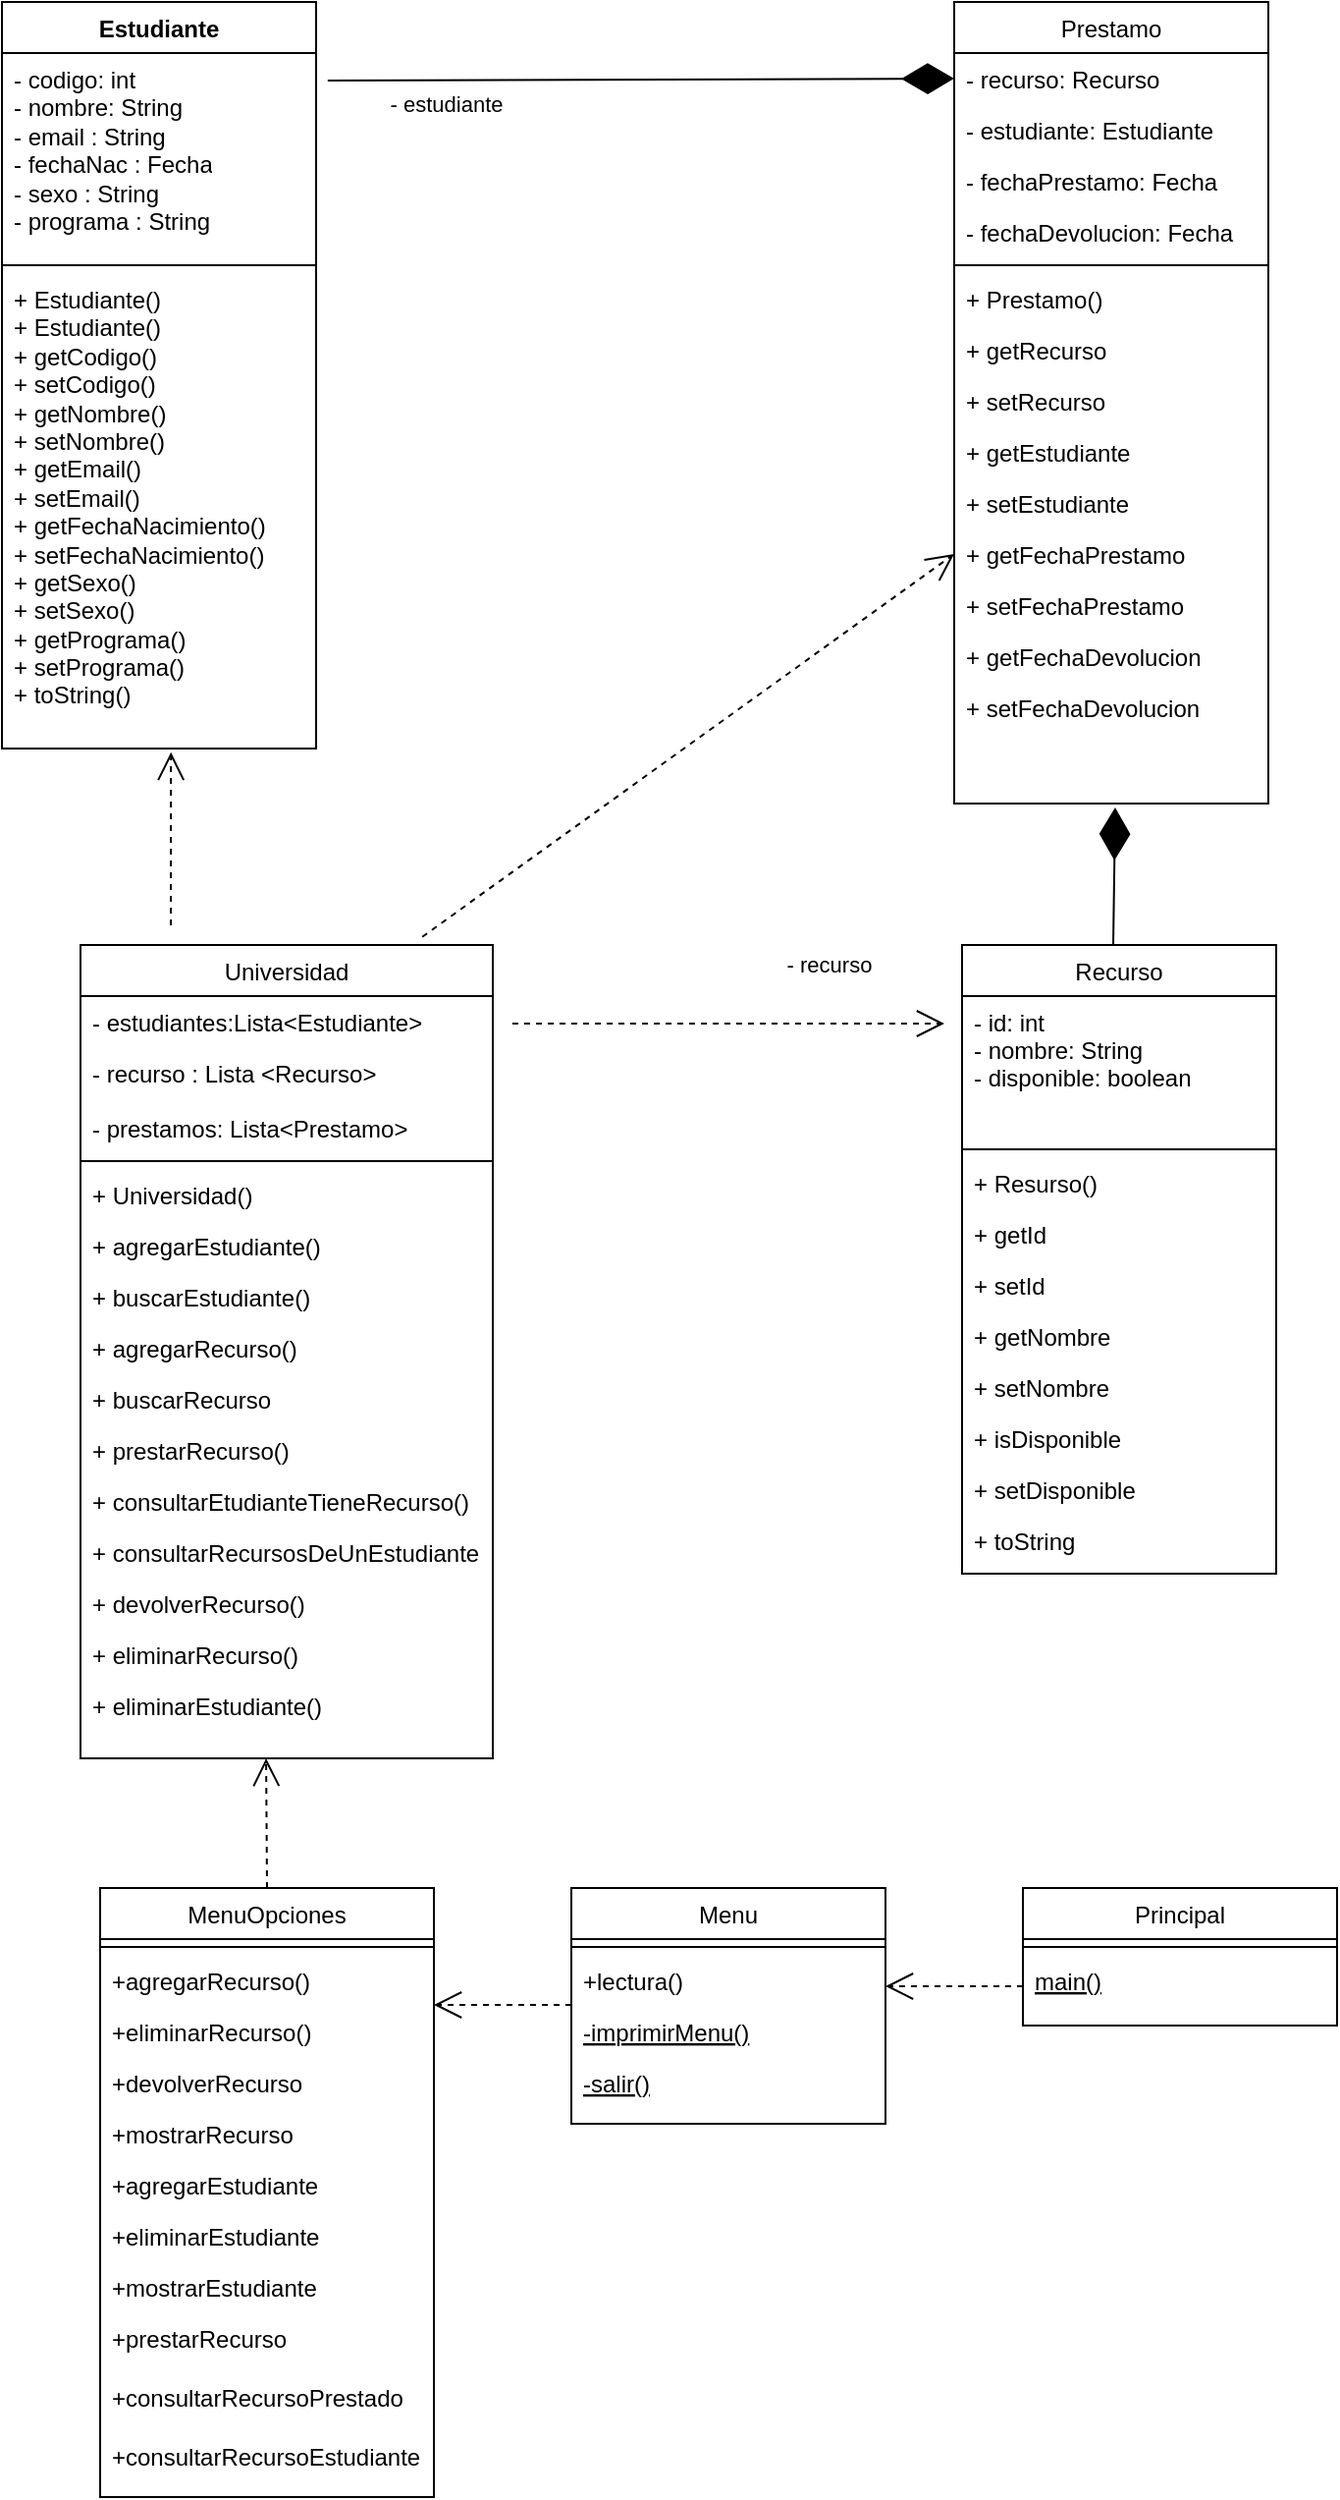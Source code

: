 <mxfile version="24.2.8" type="device">
  <diagram id="C5RBs43oDa-KdzZeNtuy" name="Page-1">
    <mxGraphModel dx="1036" dy="507" grid="1" gridSize="10" guides="1" tooltips="1" connect="1" arrows="1" fold="1" page="1" pageScale="1" pageWidth="827" pageHeight="1169" math="0" shadow="0">
      <root>
        <mxCell id="WIyWlLk6GJQsqaUBKTNV-0" />
        <mxCell id="WIyWlLk6GJQsqaUBKTNV-1" parent="WIyWlLk6GJQsqaUBKTNV-0" />
        <mxCell id="zkfFHV4jXpPFQw0GAbJ--6" value="Universidad" style="swimlane;fontStyle=0;align=center;verticalAlign=top;childLayout=stackLayout;horizontal=1;startSize=26;horizontalStack=0;resizeParent=1;resizeLast=0;collapsible=1;marginBottom=0;rounded=0;shadow=0;strokeWidth=1;" parent="WIyWlLk6GJQsqaUBKTNV-1" vertex="1">
          <mxGeometry x="70" y="520" width="210" height="414" as="geometry">
            <mxRectangle x="130" y="380" width="160" height="26" as="alternateBounds" />
          </mxGeometry>
        </mxCell>
        <mxCell id="zkfFHV4jXpPFQw0GAbJ--7" value="- estudiantes:Lista&lt;Estudiante&gt;" style="text;align=left;verticalAlign=top;spacingLeft=4;spacingRight=4;overflow=hidden;rotatable=0;points=[[0,0.5],[1,0.5]];portConstraint=eastwest;" parent="zkfFHV4jXpPFQw0GAbJ--6" vertex="1">
          <mxGeometry y="26" width="210" height="26" as="geometry" />
        </mxCell>
        <mxCell id="zkfFHV4jXpPFQw0GAbJ--8" value="- recurso : Lista &lt;Recurso&gt;" style="text;align=left;verticalAlign=top;spacingLeft=4;spacingRight=4;overflow=hidden;rotatable=0;points=[[0,0.5],[1,0.5]];portConstraint=eastwest;rounded=0;shadow=0;html=0;" parent="zkfFHV4jXpPFQw0GAbJ--6" vertex="1">
          <mxGeometry y="52" width="210" height="28" as="geometry" />
        </mxCell>
        <mxCell id="zkfFHV4jXpPFQw0GAbJ--11" value="- prestamos: Lista&lt;Prestamo&gt;" style="text;align=left;verticalAlign=top;spacingLeft=4;spacingRight=4;overflow=hidden;rotatable=0;points=[[0,0.5],[1,0.5]];portConstraint=eastwest;" parent="zkfFHV4jXpPFQw0GAbJ--6" vertex="1">
          <mxGeometry y="80" width="210" height="26" as="geometry" />
        </mxCell>
        <mxCell id="zkfFHV4jXpPFQw0GAbJ--9" value="" style="line;html=1;strokeWidth=1;align=left;verticalAlign=middle;spacingTop=-1;spacingLeft=3;spacingRight=3;rotatable=0;labelPosition=right;points=[];portConstraint=eastwest;" parent="zkfFHV4jXpPFQw0GAbJ--6" vertex="1">
          <mxGeometry y="106" width="210" height="8" as="geometry" />
        </mxCell>
        <mxCell id="8ukWvMhZ42zv79npzPIt-25" value="+ Universidad()" style="text;align=left;verticalAlign=top;spacingLeft=4;spacingRight=4;overflow=hidden;rotatable=0;points=[[0,0.5],[1,0.5]];portConstraint=eastwest;" parent="zkfFHV4jXpPFQw0GAbJ--6" vertex="1">
          <mxGeometry y="114" width="210" height="26" as="geometry" />
        </mxCell>
        <mxCell id="8ukWvMhZ42zv79npzPIt-26" value="+ agregarEstudiante()" style="text;align=left;verticalAlign=top;spacingLeft=4;spacingRight=4;overflow=hidden;rotatable=0;points=[[0,0.5],[1,0.5]];portConstraint=eastwest;" parent="zkfFHV4jXpPFQw0GAbJ--6" vertex="1">
          <mxGeometry y="140" width="210" height="26" as="geometry" />
        </mxCell>
        <mxCell id="8ukWvMhZ42zv79npzPIt-27" value="+ buscarEstudiante()" style="text;align=left;verticalAlign=top;spacingLeft=4;spacingRight=4;overflow=hidden;rotatable=0;points=[[0,0.5],[1,0.5]];portConstraint=eastwest;" parent="zkfFHV4jXpPFQw0GAbJ--6" vertex="1">
          <mxGeometry y="166" width="210" height="26" as="geometry" />
        </mxCell>
        <mxCell id="8ukWvMhZ42zv79npzPIt-28" value="+ agregarRecurso()" style="text;align=left;verticalAlign=top;spacingLeft=4;spacingRight=4;overflow=hidden;rotatable=0;points=[[0,0.5],[1,0.5]];portConstraint=eastwest;" parent="zkfFHV4jXpPFQw0GAbJ--6" vertex="1">
          <mxGeometry y="192" width="210" height="26" as="geometry" />
        </mxCell>
        <mxCell id="8ukWvMhZ42zv79npzPIt-29" value="+ buscarRecurso" style="text;align=left;verticalAlign=top;spacingLeft=4;spacingRight=4;overflow=hidden;rotatable=0;points=[[0,0.5],[1,0.5]];portConstraint=eastwest;" parent="zkfFHV4jXpPFQw0GAbJ--6" vertex="1">
          <mxGeometry y="218" width="210" height="26" as="geometry" />
        </mxCell>
        <mxCell id="8ukWvMhZ42zv79npzPIt-30" value="+ prestarRecurso()" style="text;align=left;verticalAlign=top;spacingLeft=4;spacingRight=4;overflow=hidden;rotatable=0;points=[[0,0.5],[1,0.5]];portConstraint=eastwest;" parent="zkfFHV4jXpPFQw0GAbJ--6" vertex="1">
          <mxGeometry y="244" width="210" height="26" as="geometry" />
        </mxCell>
        <mxCell id="8ukWvMhZ42zv79npzPIt-31" value="+ consultarEtudianteTieneRecurso()" style="text;align=left;verticalAlign=top;spacingLeft=4;spacingRight=4;overflow=hidden;rotatable=0;points=[[0,0.5],[1,0.5]];portConstraint=eastwest;" parent="zkfFHV4jXpPFQw0GAbJ--6" vertex="1">
          <mxGeometry y="270" width="210" height="26" as="geometry" />
        </mxCell>
        <mxCell id="8ukWvMhZ42zv79npzPIt-32" value="+ consultarRecursosDeUnEstudiante" style="text;align=left;verticalAlign=top;spacingLeft=4;spacingRight=4;overflow=hidden;rotatable=0;points=[[0,0.5],[1,0.5]];portConstraint=eastwest;" parent="zkfFHV4jXpPFQw0GAbJ--6" vertex="1">
          <mxGeometry y="296" width="210" height="26" as="geometry" />
        </mxCell>
        <mxCell id="8ukWvMhZ42zv79npzPIt-33" value="+ devolverRecurso()" style="text;align=left;verticalAlign=top;spacingLeft=4;spacingRight=4;overflow=hidden;rotatable=0;points=[[0,0.5],[1,0.5]];portConstraint=eastwest;" parent="zkfFHV4jXpPFQw0GAbJ--6" vertex="1">
          <mxGeometry y="322" width="210" height="26" as="geometry" />
        </mxCell>
        <mxCell id="8ukWvMhZ42zv79npzPIt-34" value="+ eliminarRecurso()" style="text;align=left;verticalAlign=top;spacingLeft=4;spacingRight=4;overflow=hidden;rotatable=0;points=[[0,0.5],[1,0.5]];portConstraint=eastwest;" parent="zkfFHV4jXpPFQw0GAbJ--6" vertex="1">
          <mxGeometry y="348" width="210" height="26" as="geometry" />
        </mxCell>
        <mxCell id="8ukWvMhZ42zv79npzPIt-35" value="+ eliminarEstudiante()" style="text;align=left;verticalAlign=top;spacingLeft=4;spacingRight=4;overflow=hidden;rotatable=0;points=[[0,0.5],[1,0.5]];portConstraint=eastwest;" parent="zkfFHV4jXpPFQw0GAbJ--6" vertex="1">
          <mxGeometry y="374" width="210" height="26" as="geometry" />
        </mxCell>
        <mxCell id="zkfFHV4jXpPFQw0GAbJ--13" value="Recurso" style="swimlane;fontStyle=0;align=center;verticalAlign=top;childLayout=stackLayout;horizontal=1;startSize=26;horizontalStack=0;resizeParent=1;resizeLast=0;collapsible=1;marginBottom=0;rounded=0;shadow=0;strokeWidth=1;" parent="WIyWlLk6GJQsqaUBKTNV-1" vertex="1">
          <mxGeometry x="519" y="520" width="160" height="320" as="geometry">
            <mxRectangle x="340" y="380" width="170" height="26" as="alternateBounds" />
          </mxGeometry>
        </mxCell>
        <mxCell id="zkfFHV4jXpPFQw0GAbJ--14" value="- id: int&#xa;- nombre: String&#xa;- disponible: boolean" style="text;align=left;verticalAlign=top;spacingLeft=4;spacingRight=4;overflow=hidden;rotatable=0;points=[[0,0.5],[1,0.5]];portConstraint=eastwest;" parent="zkfFHV4jXpPFQw0GAbJ--13" vertex="1">
          <mxGeometry y="26" width="160" height="74" as="geometry" />
        </mxCell>
        <mxCell id="zkfFHV4jXpPFQw0GAbJ--15" value="" style="line;html=1;strokeWidth=1;align=left;verticalAlign=middle;spacingTop=-1;spacingLeft=3;spacingRight=3;rotatable=0;labelPosition=right;points=[];portConstraint=eastwest;" parent="zkfFHV4jXpPFQw0GAbJ--13" vertex="1">
          <mxGeometry y="100" width="160" height="8" as="geometry" />
        </mxCell>
        <mxCell id="8ukWvMhZ42zv79npzPIt-37" value="+ Resurso()" style="text;align=left;verticalAlign=top;spacingLeft=4;spacingRight=4;overflow=hidden;rotatable=0;points=[[0,0.5],[1,0.5]];portConstraint=eastwest;" parent="zkfFHV4jXpPFQw0GAbJ--13" vertex="1">
          <mxGeometry y="108" width="160" height="26" as="geometry" />
        </mxCell>
        <mxCell id="8ukWvMhZ42zv79npzPIt-38" value="+ getId" style="text;align=left;verticalAlign=top;spacingLeft=4;spacingRight=4;overflow=hidden;rotatable=0;points=[[0,0.5],[1,0.5]];portConstraint=eastwest;" parent="zkfFHV4jXpPFQw0GAbJ--13" vertex="1">
          <mxGeometry y="134" width="160" height="26" as="geometry" />
        </mxCell>
        <mxCell id="8ukWvMhZ42zv79npzPIt-39" value="+ setId" style="text;align=left;verticalAlign=top;spacingLeft=4;spacingRight=4;overflow=hidden;rotatable=0;points=[[0,0.5],[1,0.5]];portConstraint=eastwest;" parent="zkfFHV4jXpPFQw0GAbJ--13" vertex="1">
          <mxGeometry y="160" width="160" height="26" as="geometry" />
        </mxCell>
        <mxCell id="8ukWvMhZ42zv79npzPIt-40" value="+ getNombre" style="text;align=left;verticalAlign=top;spacingLeft=4;spacingRight=4;overflow=hidden;rotatable=0;points=[[0,0.5],[1,0.5]];portConstraint=eastwest;" parent="zkfFHV4jXpPFQw0GAbJ--13" vertex="1">
          <mxGeometry y="186" width="160" height="26" as="geometry" />
        </mxCell>
        <mxCell id="8ukWvMhZ42zv79npzPIt-41" value="+ setNombre" style="text;align=left;verticalAlign=top;spacingLeft=4;spacingRight=4;overflow=hidden;rotatable=0;points=[[0,0.5],[1,0.5]];portConstraint=eastwest;" parent="zkfFHV4jXpPFQw0GAbJ--13" vertex="1">
          <mxGeometry y="212" width="160" height="26" as="geometry" />
        </mxCell>
        <mxCell id="8ukWvMhZ42zv79npzPIt-43" value="+ isDisponible" style="text;align=left;verticalAlign=top;spacingLeft=4;spacingRight=4;overflow=hidden;rotatable=0;points=[[0,0.5],[1,0.5]];portConstraint=eastwest;" parent="zkfFHV4jXpPFQw0GAbJ--13" vertex="1">
          <mxGeometry y="238" width="160" height="26" as="geometry" />
        </mxCell>
        <mxCell id="8ukWvMhZ42zv79npzPIt-44" value="+ setDisponible" style="text;align=left;verticalAlign=top;spacingLeft=4;spacingRight=4;overflow=hidden;rotatable=0;points=[[0,0.5],[1,0.5]];portConstraint=eastwest;" parent="zkfFHV4jXpPFQw0GAbJ--13" vertex="1">
          <mxGeometry y="264" width="160" height="26" as="geometry" />
        </mxCell>
        <mxCell id="8ukWvMhZ42zv79npzPIt-45" value="+ toString" style="text;align=left;verticalAlign=top;spacingLeft=4;spacingRight=4;overflow=hidden;rotatable=0;points=[[0,0.5],[1,0.5]];portConstraint=eastwest;" parent="zkfFHV4jXpPFQw0GAbJ--13" vertex="1">
          <mxGeometry y="290" width="160" height="26" as="geometry" />
        </mxCell>
        <mxCell id="zkfFHV4jXpPFQw0GAbJ--17" value="Prestamo" style="swimlane;fontStyle=0;align=center;verticalAlign=top;childLayout=stackLayout;horizontal=1;startSize=26;horizontalStack=0;resizeParent=1;resizeLast=0;collapsible=1;marginBottom=0;rounded=0;shadow=0;strokeWidth=1;" parent="WIyWlLk6GJQsqaUBKTNV-1" vertex="1">
          <mxGeometry x="515" y="40" width="160" height="408" as="geometry">
            <mxRectangle x="550" y="140" width="160" height="26" as="alternateBounds" />
          </mxGeometry>
        </mxCell>
        <mxCell id="zkfFHV4jXpPFQw0GAbJ--18" value="- recurso: Recurso" style="text;align=left;verticalAlign=top;spacingLeft=4;spacingRight=4;overflow=hidden;rotatable=0;points=[[0,0.5],[1,0.5]];portConstraint=eastwest;" parent="zkfFHV4jXpPFQw0GAbJ--17" vertex="1">
          <mxGeometry y="26" width="160" height="26" as="geometry" />
        </mxCell>
        <mxCell id="zkfFHV4jXpPFQw0GAbJ--19" value="- estudiante: Estudiante" style="text;align=left;verticalAlign=top;spacingLeft=4;spacingRight=4;overflow=hidden;rotatable=0;points=[[0,0.5],[1,0.5]];portConstraint=eastwest;rounded=0;shadow=0;html=0;" parent="zkfFHV4jXpPFQw0GAbJ--17" vertex="1">
          <mxGeometry y="52" width="160" height="26" as="geometry" />
        </mxCell>
        <mxCell id="zkfFHV4jXpPFQw0GAbJ--20" value="- fechaPrestamo: Fecha" style="text;align=left;verticalAlign=top;spacingLeft=4;spacingRight=4;overflow=hidden;rotatable=0;points=[[0,0.5],[1,0.5]];portConstraint=eastwest;rounded=0;shadow=0;html=0;" parent="zkfFHV4jXpPFQw0GAbJ--17" vertex="1">
          <mxGeometry y="78" width="160" height="26" as="geometry" />
        </mxCell>
        <mxCell id="zkfFHV4jXpPFQw0GAbJ--21" value="- fechaDevolucion: Fecha" style="text;align=left;verticalAlign=top;spacingLeft=4;spacingRight=4;overflow=hidden;rotatable=0;points=[[0,0.5],[1,0.5]];portConstraint=eastwest;rounded=0;shadow=0;html=0;" parent="zkfFHV4jXpPFQw0GAbJ--17" vertex="1">
          <mxGeometry y="104" width="160" height="26" as="geometry" />
        </mxCell>
        <mxCell id="zkfFHV4jXpPFQw0GAbJ--23" value="" style="line;html=1;strokeWidth=1;align=left;verticalAlign=middle;spacingTop=-1;spacingLeft=3;spacingRight=3;rotatable=0;labelPosition=right;points=[];portConstraint=eastwest;" parent="zkfFHV4jXpPFQw0GAbJ--17" vertex="1">
          <mxGeometry y="130" width="160" height="8" as="geometry" />
        </mxCell>
        <mxCell id="zkfFHV4jXpPFQw0GAbJ--24" value="+ Prestamo()" style="text;align=left;verticalAlign=top;spacingLeft=4;spacingRight=4;overflow=hidden;rotatable=0;points=[[0,0.5],[1,0.5]];portConstraint=eastwest;" parent="zkfFHV4jXpPFQw0GAbJ--17" vertex="1">
          <mxGeometry y="138" width="160" height="26" as="geometry" />
        </mxCell>
        <mxCell id="zkfFHV4jXpPFQw0GAbJ--25" value="+ getRecurso" style="text;align=left;verticalAlign=top;spacingLeft=4;spacingRight=4;overflow=hidden;rotatable=0;points=[[0,0.5],[1,0.5]];portConstraint=eastwest;" parent="zkfFHV4jXpPFQw0GAbJ--17" vertex="1">
          <mxGeometry y="164" width="160" height="26" as="geometry" />
        </mxCell>
        <mxCell id="8ukWvMhZ42zv79npzPIt-14" value="+ setRecurso" style="text;align=left;verticalAlign=top;spacingLeft=4;spacingRight=4;overflow=hidden;rotatable=0;points=[[0,0.5],[1,0.5]];portConstraint=eastwest;" parent="zkfFHV4jXpPFQw0GAbJ--17" vertex="1">
          <mxGeometry y="190" width="160" height="26" as="geometry" />
        </mxCell>
        <mxCell id="8ukWvMhZ42zv79npzPIt-15" value="+ getEstudiante" style="text;align=left;verticalAlign=top;spacingLeft=4;spacingRight=4;overflow=hidden;rotatable=0;points=[[0,0.5],[1,0.5]];portConstraint=eastwest;" parent="zkfFHV4jXpPFQw0GAbJ--17" vertex="1">
          <mxGeometry y="216" width="160" height="26" as="geometry" />
        </mxCell>
        <mxCell id="8ukWvMhZ42zv79npzPIt-16" value="+ setEstudiante" style="text;align=left;verticalAlign=top;spacingLeft=4;spacingRight=4;overflow=hidden;rotatable=0;points=[[0,0.5],[1,0.5]];portConstraint=eastwest;" parent="zkfFHV4jXpPFQw0GAbJ--17" vertex="1">
          <mxGeometry y="242" width="160" height="26" as="geometry" />
        </mxCell>
        <mxCell id="8ukWvMhZ42zv79npzPIt-19" value="+ getFechaPrestamo" style="text;align=left;verticalAlign=top;spacingLeft=4;spacingRight=4;overflow=hidden;rotatable=0;points=[[0,0.5],[1,0.5]];portConstraint=eastwest;" parent="zkfFHV4jXpPFQw0GAbJ--17" vertex="1">
          <mxGeometry y="268" width="160" height="26" as="geometry" />
        </mxCell>
        <mxCell id="8ukWvMhZ42zv79npzPIt-18" value="+ setFechaPrestamo" style="text;align=left;verticalAlign=top;spacingLeft=4;spacingRight=4;overflow=hidden;rotatable=0;points=[[0,0.5],[1,0.5]];portConstraint=eastwest;" parent="zkfFHV4jXpPFQw0GAbJ--17" vertex="1">
          <mxGeometry y="294" width="160" height="26" as="geometry" />
        </mxCell>
        <mxCell id="8ukWvMhZ42zv79npzPIt-21" value="+ getFechaDevolucion" style="text;align=left;verticalAlign=top;spacingLeft=4;spacingRight=4;overflow=hidden;rotatable=0;points=[[0,0.5],[1,0.5]];portConstraint=eastwest;" parent="zkfFHV4jXpPFQw0GAbJ--17" vertex="1">
          <mxGeometry y="320" width="160" height="26" as="geometry" />
        </mxCell>
        <mxCell id="8ukWvMhZ42zv79npzPIt-20" value="+ setFechaDevolucion" style="text;align=left;verticalAlign=top;spacingLeft=4;spacingRight=4;overflow=hidden;rotatable=0;points=[[0,0.5],[1,0.5]];portConstraint=eastwest;" parent="zkfFHV4jXpPFQw0GAbJ--17" vertex="1">
          <mxGeometry y="346" width="160" height="26" as="geometry" />
        </mxCell>
        <mxCell id="8ukWvMhZ42zv79npzPIt-0" value="Estudiante" style="swimlane;fontStyle=1;align=center;verticalAlign=top;childLayout=stackLayout;horizontal=1;startSize=26;horizontalStack=0;resizeParent=1;resizeParentMax=0;resizeLast=0;collapsible=1;marginBottom=0;whiteSpace=wrap;html=1;" parent="WIyWlLk6GJQsqaUBKTNV-1" vertex="1">
          <mxGeometry x="30" y="40" width="160" height="380" as="geometry" />
        </mxCell>
        <mxCell id="8ukWvMhZ42zv79npzPIt-1" value="- codigo: int&lt;br&gt;- nombre: String&lt;br&gt;- email : String&lt;br&gt;- fechaNac : Fecha&lt;br&gt;- sexo : String&lt;br&gt;- programa : String" style="text;strokeColor=none;fillColor=none;align=left;verticalAlign=top;spacingLeft=4;spacingRight=4;overflow=hidden;rotatable=0;points=[[0,0.5],[1,0.5]];portConstraint=eastwest;whiteSpace=wrap;html=1;" parent="8ukWvMhZ42zv79npzPIt-0" vertex="1">
          <mxGeometry y="26" width="160" height="104" as="geometry" />
        </mxCell>
        <mxCell id="8ukWvMhZ42zv79npzPIt-2" value="" style="line;strokeWidth=1;fillColor=none;align=left;verticalAlign=middle;spacingTop=-1;spacingLeft=3;spacingRight=3;rotatable=0;labelPosition=right;points=[];portConstraint=eastwest;strokeColor=inherit;" parent="8ukWvMhZ42zv79npzPIt-0" vertex="1">
          <mxGeometry y="130" width="160" height="8" as="geometry" />
        </mxCell>
        <mxCell id="8ukWvMhZ42zv79npzPIt-3" value="+ Estudiante()&lt;br&gt;+ Estudiante()&lt;br&gt;+ getCodigo()&lt;br&gt;+ setCodigo()&lt;br&gt;+ getNombre()&lt;br&gt;+ setNombre()&lt;br&gt;+ getEmail()&lt;br&gt;+ setEmail()&lt;br&gt;+ getFechaNacimiento()&lt;br&gt;+ setFechaNacimiento()&lt;br&gt;+ getSexo()&lt;br&gt;+ setSexo()&lt;br&gt;+ getPrograma()&lt;br&gt;+ setPrograma()&lt;br&gt;+ toString()" style="text;strokeColor=none;fillColor=none;align=left;verticalAlign=top;spacingLeft=4;spacingRight=4;overflow=hidden;rotatable=0;points=[[0,0.5],[1,0.5]];portConstraint=eastwest;whiteSpace=wrap;html=1;" parent="8ukWvMhZ42zv79npzPIt-0" vertex="1">
          <mxGeometry y="138" width="160" height="242" as="geometry" />
        </mxCell>
        <mxCell id="8ukWvMhZ42zv79npzPIt-47" value="" style="endArrow=diamondThin;endFill=1;endSize=24;html=1;rounded=0;entryX=0;entryY=0.5;entryDx=0;entryDy=0;" parent="WIyWlLk6GJQsqaUBKTNV-1" edge="1" target="zkfFHV4jXpPFQw0GAbJ--18">
          <mxGeometry width="160" relative="1" as="geometry">
            <mxPoint x="195.92" y="80" as="sourcePoint" />
            <mxPoint x="460" y="80" as="targetPoint" />
          </mxGeometry>
        </mxCell>
        <mxCell id="8ukWvMhZ42zv79npzPIt-48" value="- estudiante" style="edgeLabel;html=1;align=center;verticalAlign=middle;resizable=0;points=[];" parent="8ukWvMhZ42zv79npzPIt-47" vertex="1" connectable="0">
          <mxGeometry x="-0.07" y="1" relative="1" as="geometry">
            <mxPoint x="-89" y="13" as="offset" />
          </mxGeometry>
        </mxCell>
        <mxCell id="8ukWvMhZ42zv79npzPIt-49" value="" style="endArrow=open;endSize=12;dashed=1;html=1;rounded=0;entryX=0.538;entryY=1.008;entryDx=0;entryDy=0;entryPerimeter=0;" parent="WIyWlLk6GJQsqaUBKTNV-1" target="8ukWvMhZ42zv79npzPIt-3" edge="1">
          <mxGeometry width="160" relative="1" as="geometry">
            <mxPoint x="116" y="510" as="sourcePoint" />
            <mxPoint x="450" y="450" as="targetPoint" />
          </mxGeometry>
        </mxCell>
        <mxCell id="8ukWvMhZ42zv79npzPIt-50" value="" style="endArrow=open;endSize=12;dashed=1;html=1;rounded=0;" parent="WIyWlLk6GJQsqaUBKTNV-1" edge="1">
          <mxGeometry width="160" relative="1" as="geometry">
            <mxPoint x="290" y="560" as="sourcePoint" />
            <mxPoint x="510" y="560" as="targetPoint" />
          </mxGeometry>
        </mxCell>
        <mxCell id="8ukWvMhZ42zv79npzPIt-51" value="- recurso" style="edgeLabel;html=1;align=center;verticalAlign=middle;resizable=0;points=[];" parent="8ukWvMhZ42zv79npzPIt-50" vertex="1" connectable="0">
          <mxGeometry x="-0.078" y="1" relative="1" as="geometry">
            <mxPoint x="59" y="-29" as="offset" />
          </mxGeometry>
        </mxCell>
        <mxCell id="8ukWvMhZ42zv79npzPIt-52" value="" style="endArrow=diamondThin;endFill=1;endSize=24;html=1;rounded=0;exitX=0.5;exitY=0;exitDx=0;exitDy=0;" parent="WIyWlLk6GJQsqaUBKTNV-1" edge="1">
          <mxGeometry width="160" relative="1" as="geometry">
            <mxPoint x="596" y="520" as="sourcePoint" />
            <mxPoint x="597" y="450" as="targetPoint" />
          </mxGeometry>
        </mxCell>
        <mxCell id="8ukWvMhZ42zv79npzPIt-54" value="" style="endArrow=open;endSize=12;dashed=1;html=1;rounded=0;entryX=0;entryY=0.5;entryDx=0;entryDy=0;exitX=0.829;exitY=-0.01;exitDx=0;exitDy=0;exitPerimeter=0;" parent="WIyWlLk6GJQsqaUBKTNV-1" source="zkfFHV4jXpPFQw0GAbJ--6" target="8ukWvMhZ42zv79npzPIt-19" edge="1">
          <mxGeometry width="160" relative="1" as="geometry">
            <mxPoint x="320" y="508" as="sourcePoint" />
            <mxPoint x="320" y="420" as="targetPoint" />
          </mxGeometry>
        </mxCell>
        <mxCell id="G58wJTwTePkTWctND115-0" value="Principal" style="swimlane;fontStyle=0;align=center;verticalAlign=top;childLayout=stackLayout;horizontal=1;startSize=26;horizontalStack=0;resizeParent=1;resizeLast=0;collapsible=1;marginBottom=0;rounded=0;shadow=0;strokeWidth=1;" parent="WIyWlLk6GJQsqaUBKTNV-1" vertex="1">
          <mxGeometry x="550" y="1000" width="160" height="70" as="geometry">
            <mxRectangle x="340" y="380" width="170" height="26" as="alternateBounds" />
          </mxGeometry>
        </mxCell>
        <mxCell id="G58wJTwTePkTWctND115-2" value="" style="line;html=1;strokeWidth=1;align=left;verticalAlign=middle;spacingTop=-1;spacingLeft=3;spacingRight=3;rotatable=0;labelPosition=right;points=[];portConstraint=eastwest;" parent="G58wJTwTePkTWctND115-0" vertex="1">
          <mxGeometry y="26" width="160" height="8" as="geometry" />
        </mxCell>
        <mxCell id="G58wJTwTePkTWctND115-3" value="main()" style="text;align=left;verticalAlign=top;spacingLeft=4;spacingRight=4;overflow=hidden;rotatable=0;points=[[0,0.5],[1,0.5]];portConstraint=eastwest;fontStyle=4" parent="G58wJTwTePkTWctND115-0" vertex="1">
          <mxGeometry y="34" width="160" height="26" as="geometry" />
        </mxCell>
        <mxCell id="G58wJTwTePkTWctND115-11" value="Menu" style="swimlane;fontStyle=0;align=center;verticalAlign=top;childLayout=stackLayout;horizontal=1;startSize=26;horizontalStack=0;resizeParent=1;resizeLast=0;collapsible=1;marginBottom=0;rounded=0;shadow=0;strokeWidth=1;" parent="WIyWlLk6GJQsqaUBKTNV-1" vertex="1">
          <mxGeometry x="320" y="1000" width="160" height="120" as="geometry">
            <mxRectangle x="340" y="380" width="170" height="26" as="alternateBounds" />
          </mxGeometry>
        </mxCell>
        <mxCell id="G58wJTwTePkTWctND115-12" value="" style="line;html=1;strokeWidth=1;align=left;verticalAlign=middle;spacingTop=-1;spacingLeft=3;spacingRight=3;rotatable=0;labelPosition=right;points=[];portConstraint=eastwest;" parent="G58wJTwTePkTWctND115-11" vertex="1">
          <mxGeometry y="26" width="160" height="8" as="geometry" />
        </mxCell>
        <mxCell id="G58wJTwTePkTWctND115-14" value="+lectura()" style="text;align=left;verticalAlign=top;spacingLeft=4;spacingRight=4;overflow=hidden;rotatable=0;points=[[0,0.5],[1,0.5]];portConstraint=eastwest;fontStyle=0" parent="G58wJTwTePkTWctND115-11" vertex="1">
          <mxGeometry y="34" width="160" height="26" as="geometry" />
        </mxCell>
        <mxCell id="G58wJTwTePkTWctND115-15" value="-imprimirMenu()" style="text;align=left;verticalAlign=top;spacingLeft=4;spacingRight=4;overflow=hidden;rotatable=0;points=[[0,0.5],[1,0.5]];portConstraint=eastwest;fontStyle=4" parent="G58wJTwTePkTWctND115-11" vertex="1">
          <mxGeometry y="60" width="160" height="26" as="geometry" />
        </mxCell>
        <mxCell id="G58wJTwTePkTWctND115-16" value="-salir()" style="text;align=left;verticalAlign=top;spacingLeft=4;spacingRight=4;overflow=hidden;rotatable=0;points=[[0,0.5],[1,0.5]];portConstraint=eastwest;fontStyle=4" parent="G58wJTwTePkTWctND115-11" vertex="1">
          <mxGeometry y="86" width="160" height="26" as="geometry" />
        </mxCell>
        <mxCell id="G58wJTwTePkTWctND115-23" value="MenuOpciones" style="swimlane;fontStyle=0;align=center;verticalAlign=top;childLayout=stackLayout;horizontal=1;startSize=26;horizontalStack=0;resizeParent=1;resizeLast=0;collapsible=1;marginBottom=0;rounded=0;shadow=0;strokeWidth=1;" parent="WIyWlLk6GJQsqaUBKTNV-1" vertex="1">
          <mxGeometry x="80" y="1000" width="170" height="310" as="geometry">
            <mxRectangle x="340" y="380" width="170" height="26" as="alternateBounds" />
          </mxGeometry>
        </mxCell>
        <mxCell id="G58wJTwTePkTWctND115-25" value="" style="line;html=1;strokeWidth=1;align=left;verticalAlign=middle;spacingTop=-1;spacingLeft=3;spacingRight=3;rotatable=0;labelPosition=right;points=[];portConstraint=eastwest;" parent="G58wJTwTePkTWctND115-23" vertex="1">
          <mxGeometry y="26" width="170" height="8" as="geometry" />
        </mxCell>
        <mxCell id="G58wJTwTePkTWctND115-26" value="+agregarRecurso()" style="text;align=left;verticalAlign=top;spacingLeft=4;spacingRight=4;overflow=hidden;rotatable=0;points=[[0,0.5],[1,0.5]];portConstraint=eastwest;" parent="G58wJTwTePkTWctND115-23" vertex="1">
          <mxGeometry y="34" width="170" height="26" as="geometry" />
        </mxCell>
        <mxCell id="G58wJTwTePkTWctND115-27" value="+eliminarRecurso()" style="text;align=left;verticalAlign=top;spacingLeft=4;spacingRight=4;overflow=hidden;rotatable=0;points=[[0,0.5],[1,0.5]];portConstraint=eastwest;" parent="G58wJTwTePkTWctND115-23" vertex="1">
          <mxGeometry y="60" width="170" height="26" as="geometry" />
        </mxCell>
        <mxCell id="G58wJTwTePkTWctND115-28" value="+devolverRecurso" style="text;align=left;verticalAlign=top;spacingLeft=4;spacingRight=4;overflow=hidden;rotatable=0;points=[[0,0.5],[1,0.5]];portConstraint=eastwest;" parent="G58wJTwTePkTWctND115-23" vertex="1">
          <mxGeometry y="86" width="170" height="26" as="geometry" />
        </mxCell>
        <mxCell id="G58wJTwTePkTWctND115-29" value="+mostrarRecurso&#xa;" style="text;align=left;verticalAlign=top;spacingLeft=4;spacingRight=4;overflow=hidden;rotatable=0;points=[[0,0.5],[1,0.5]];portConstraint=eastwest;" parent="G58wJTwTePkTWctND115-23" vertex="1">
          <mxGeometry y="112" width="170" height="26" as="geometry" />
        </mxCell>
        <mxCell id="G58wJTwTePkTWctND115-30" value="+agregarEstudiante" style="text;align=left;verticalAlign=top;spacingLeft=4;spacingRight=4;overflow=hidden;rotatable=0;points=[[0,0.5],[1,0.5]];portConstraint=eastwest;" parent="G58wJTwTePkTWctND115-23" vertex="1">
          <mxGeometry y="138" width="170" height="26" as="geometry" />
        </mxCell>
        <mxCell id="G58wJTwTePkTWctND115-31" value="+eliminarEstudiante" style="text;align=left;verticalAlign=top;spacingLeft=4;spacingRight=4;overflow=hidden;rotatable=0;points=[[0,0.5],[1,0.5]];portConstraint=eastwest;" parent="G58wJTwTePkTWctND115-23" vertex="1">
          <mxGeometry y="164" width="170" height="26" as="geometry" />
        </mxCell>
        <mxCell id="G58wJTwTePkTWctND115-32" value="+mostrarEstudiante" style="text;align=left;verticalAlign=top;spacingLeft=4;spacingRight=4;overflow=hidden;rotatable=0;points=[[0,0.5],[1,0.5]];portConstraint=eastwest;" parent="G58wJTwTePkTWctND115-23" vertex="1">
          <mxGeometry y="190" width="170" height="26" as="geometry" />
        </mxCell>
        <mxCell id="G58wJTwTePkTWctND115-33" value="+prestarRecurso" style="text;align=left;verticalAlign=top;spacingLeft=4;spacingRight=4;overflow=hidden;rotatable=0;points=[[0,0.5],[1,0.5]];portConstraint=eastwest;" parent="G58wJTwTePkTWctND115-23" vertex="1">
          <mxGeometry y="216" width="170" height="30" as="geometry" />
        </mxCell>
        <mxCell id="G58wJTwTePkTWctND115-34" value="+consultarRecursoPrestado" style="text;align=left;verticalAlign=top;spacingLeft=4;spacingRight=4;overflow=hidden;rotatable=0;points=[[0,0.5],[1,0.5]];portConstraint=eastwest;" parent="G58wJTwTePkTWctND115-23" vertex="1">
          <mxGeometry y="246" width="170" height="30" as="geometry" />
        </mxCell>
        <mxCell id="G58wJTwTePkTWctND115-35" value="+consultarRecursoEstudiante" style="text;align=left;verticalAlign=top;spacingLeft=4;spacingRight=4;overflow=hidden;rotatable=0;points=[[0,0.5],[1,0.5]];portConstraint=eastwest;" parent="G58wJTwTePkTWctND115-23" vertex="1">
          <mxGeometry y="276" width="170" height="30" as="geometry" />
        </mxCell>
        <mxCell id="G58wJTwTePkTWctND115-36" value="" style="endArrow=open;endSize=12;dashed=1;html=1;rounded=0;" parent="WIyWlLk6GJQsqaUBKTNV-1" edge="1">
          <mxGeometry width="160" relative="1" as="geometry">
            <mxPoint x="550" y="1050" as="sourcePoint" />
            <mxPoint x="480" y="1050" as="targetPoint" />
          </mxGeometry>
        </mxCell>
        <mxCell id="G58wJTwTePkTWctND115-37" value="" style="endArrow=open;endSize=12;dashed=1;html=1;rounded=0;" parent="WIyWlLk6GJQsqaUBKTNV-1" edge="1">
          <mxGeometry width="160" relative="1" as="geometry">
            <mxPoint x="320" y="1059.5" as="sourcePoint" />
            <mxPoint x="250" y="1059.5" as="targetPoint" />
          </mxGeometry>
        </mxCell>
        <mxCell id="G58wJTwTePkTWctND115-38" value="" style="endArrow=open;endSize=12;dashed=1;html=1;rounded=0;exitX=0.5;exitY=0;exitDx=0;exitDy=0;" parent="WIyWlLk6GJQsqaUBKTNV-1" source="G58wJTwTePkTWctND115-23" edge="1">
          <mxGeometry x="-0.113" y="20" width="160" relative="1" as="geometry">
            <mxPoint x="164.5" y="989.97" as="sourcePoint" />
            <mxPoint x="164.54" y="934" as="targetPoint" />
            <mxPoint as="offset" />
          </mxGeometry>
        </mxCell>
      </root>
    </mxGraphModel>
  </diagram>
</mxfile>

